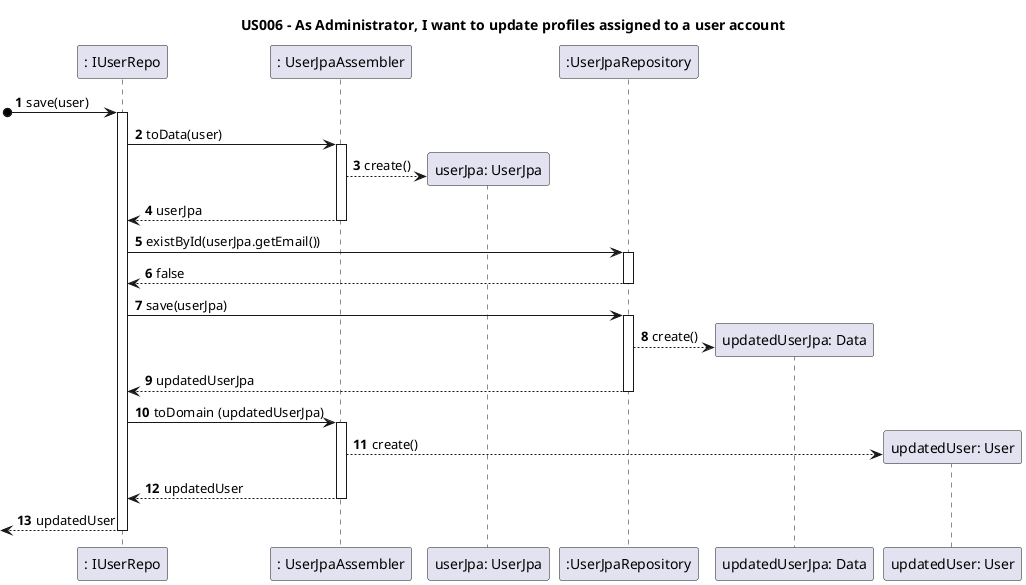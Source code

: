 @startuml
'https://plantuml.com/sequence-diagram

autoactivate on
autonumber

title US006 - As Administrator, I want to update profiles assigned to a user account

participant ": IUserRepo" as Repo
participant ": UserJpaAssembler" as Assembler
participant "userJpa: UserJpa" as UserJPA
participant ":UserJpaRepository" as Driver
participant "updatedUserJpa: Data" as SavedJpa
participant "updatedUser: User" as User

[o->Repo: save(user)
Repo -> Assembler : toData(user)
Assembler --> UserJPA **: create()
return userJpa
Repo -> Driver: existById(userJpa.getEmail())
return false
Repo -> Driver: save(userJpa)
Driver --> SavedJpa**: create()
return updatedUserJpa
Repo -> Assembler: toDomain (updatedUserJpa)
Assembler --> User **: create()
return updatedUser

[<--Repo: updatedUser

@enduml